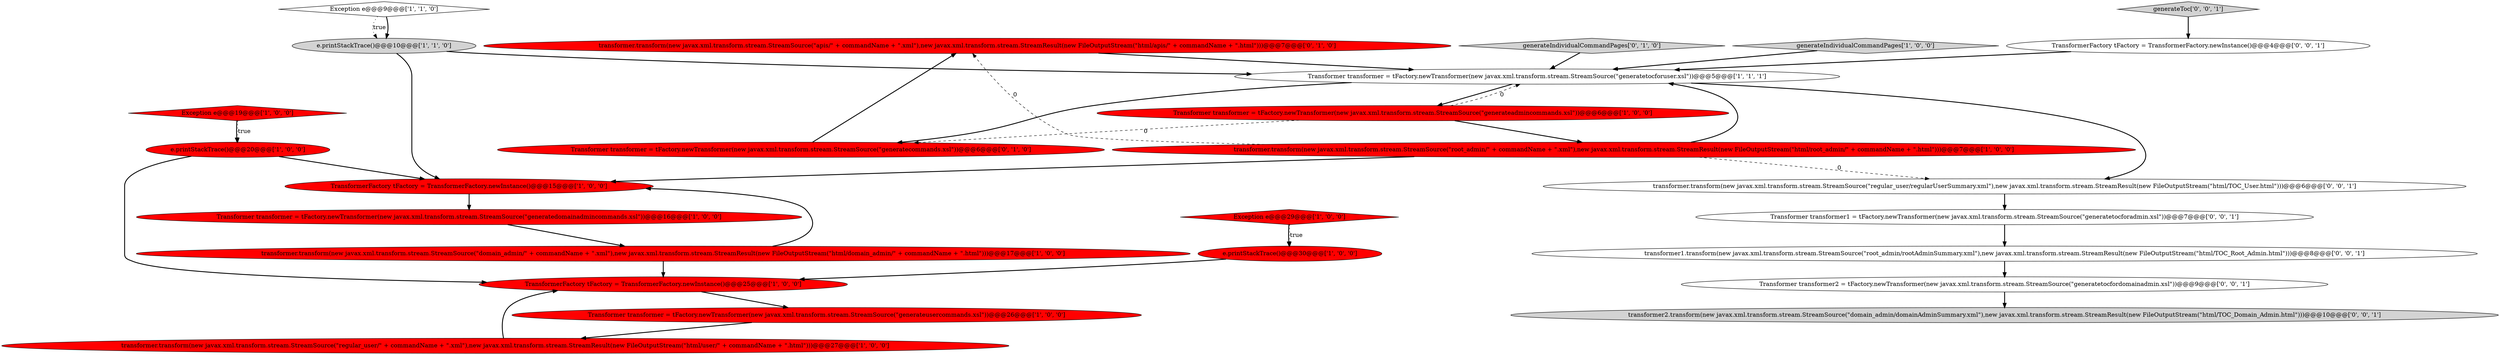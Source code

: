 digraph {
16 [style = filled, label = "transformer.transform(new javax.xml.transform.stream.StreamSource(\"apis/\" + commandName + \".xml\"),new javax.xml.transform.stream.StreamResult(new FileOutputStream(\"html/apis/\" + commandName + \".html\")))@@@7@@@['0', '1', '0']", fillcolor = red, shape = ellipse image = "AAA1AAABBB2BBB"];
21 [style = filled, label = "transformer.transform(new javax.xml.transform.stream.StreamSource(\"regular_user/regularUserSummary.xml\"),new javax.xml.transform.stream.StreamResult(new FileOutputStream(\"html/TOC_User.html\")))@@@6@@@['0', '0', '1']", fillcolor = white, shape = ellipse image = "AAA0AAABBB3BBB"];
20 [style = filled, label = "Transformer transformer2 = tFactory.newTransformer(new javax.xml.transform.stream.StreamSource(\"generatetocfordomainadmin.xsl\"))@@@9@@@['0', '0', '1']", fillcolor = white, shape = ellipse image = "AAA0AAABBB3BBB"];
17 [style = filled, label = "Transformer transformer = tFactory.newTransformer(new javax.xml.transform.stream.StreamSource(\"generatecommands.xsl\"))@@@6@@@['0', '1', '0']", fillcolor = red, shape = ellipse image = "AAA1AAABBB2BBB"];
22 [style = filled, label = "Transformer transformer1 = tFactory.newTransformer(new javax.xml.transform.stream.StreamSource(\"generatetocforadmin.xsl\"))@@@7@@@['0', '0', '1']", fillcolor = white, shape = ellipse image = "AAA0AAABBB3BBB"];
0 [style = filled, label = "Transformer transformer = tFactory.newTransformer(new javax.xml.transform.stream.StreamSource(\"generateadmincommands.xsl\"))@@@6@@@['1', '0', '0']", fillcolor = red, shape = ellipse image = "AAA1AAABBB1BBB"];
5 [style = filled, label = "Transformer transformer = tFactory.newTransformer(new javax.xml.transform.stream.StreamSource(\"generateusercommands.xsl\"))@@@26@@@['1', '0', '0']", fillcolor = red, shape = ellipse image = "AAA1AAABBB1BBB"];
4 [style = filled, label = "Transformer transformer = tFactory.newTransformer(new javax.xml.transform.stream.StreamSource(\"generatedomainadmincommands.xsl\"))@@@16@@@['1', '0', '0']", fillcolor = red, shape = ellipse image = "AAA1AAABBB1BBB"];
1 [style = filled, label = "Exception e@@@9@@@['1', '1', '0']", fillcolor = white, shape = diamond image = "AAA0AAABBB1BBB"];
6 [style = filled, label = "transformer.transform(new javax.xml.transform.stream.StreamSource(\"domain_admin/\" + commandName + \".xml\"),new javax.xml.transform.stream.StreamResult(new FileOutputStream(\"html/domain_admin/\" + commandName + \".html\")))@@@17@@@['1', '0', '0']", fillcolor = red, shape = ellipse image = "AAA1AAABBB1BBB"];
12 [style = filled, label = "Exception e@@@29@@@['1', '0', '0']", fillcolor = red, shape = diamond image = "AAA1AAABBB1BBB"];
15 [style = filled, label = "Exception e@@@19@@@['1', '0', '0']", fillcolor = red, shape = diamond image = "AAA1AAABBB1BBB"];
25 [style = filled, label = "generateToc['0', '0', '1']", fillcolor = lightgray, shape = diamond image = "AAA0AAABBB3BBB"];
9 [style = filled, label = "Transformer transformer = tFactory.newTransformer(new javax.xml.transform.stream.StreamSource(\"generatetocforuser.xsl\"))@@@5@@@['1', '1', '1']", fillcolor = white, shape = ellipse image = "AAA0AAABBB1BBB"];
19 [style = filled, label = "transformer1.transform(new javax.xml.transform.stream.StreamSource(\"root_admin/rootAdminSummary.xml\"),new javax.xml.transform.stream.StreamResult(new FileOutputStream(\"html/TOC_Root_Admin.html\")))@@@8@@@['0', '0', '1']", fillcolor = white, shape = ellipse image = "AAA0AAABBB3BBB"];
18 [style = filled, label = "generateIndividualCommandPages['0', '1', '0']", fillcolor = lightgray, shape = diamond image = "AAA0AAABBB2BBB"];
3 [style = filled, label = "e.printStackTrace()@@@10@@@['1', '1', '0']", fillcolor = lightgray, shape = ellipse image = "AAA0AAABBB1BBB"];
2 [style = filled, label = "transformer.transform(new javax.xml.transform.stream.StreamSource(\"root_admin/\" + commandName + \".xml\"),new javax.xml.transform.stream.StreamResult(new FileOutputStream(\"html/root_admin/\" + commandName + \".html\")))@@@7@@@['1', '0', '0']", fillcolor = red, shape = ellipse image = "AAA1AAABBB1BBB"];
7 [style = filled, label = "generateIndividualCommandPages['1', '0', '0']", fillcolor = lightgray, shape = diamond image = "AAA0AAABBB1BBB"];
23 [style = filled, label = "transformer2.transform(new javax.xml.transform.stream.StreamSource(\"domain_admin/domainAdminSummary.xml\"),new javax.xml.transform.stream.StreamResult(new FileOutputStream(\"html/TOC_Domain_Admin.html\")))@@@10@@@['0', '0', '1']", fillcolor = lightgray, shape = ellipse image = "AAA0AAABBB3BBB"];
11 [style = filled, label = "transformer.transform(new javax.xml.transform.stream.StreamSource(\"regular_user/\" + commandName + \".xml\"),new javax.xml.transform.stream.StreamResult(new FileOutputStream(\"html/user/\" + commandName + \".html\")))@@@27@@@['1', '0', '0']", fillcolor = red, shape = ellipse image = "AAA1AAABBB1BBB"];
8 [style = filled, label = "TransformerFactory tFactory = TransformerFactory.newInstance()@@@15@@@['1', '0', '0']", fillcolor = red, shape = ellipse image = "AAA1AAABBB1BBB"];
13 [style = filled, label = "TransformerFactory tFactory = TransformerFactory.newInstance()@@@25@@@['1', '0', '0']", fillcolor = red, shape = ellipse image = "AAA1AAABBB1BBB"];
24 [style = filled, label = "TransformerFactory tFactory = TransformerFactory.newInstance()@@@4@@@['0', '0', '1']", fillcolor = white, shape = ellipse image = "AAA0AAABBB3BBB"];
10 [style = filled, label = "e.printStackTrace()@@@20@@@['1', '0', '0']", fillcolor = red, shape = ellipse image = "AAA1AAABBB1BBB"];
14 [style = filled, label = "e.printStackTrace()@@@30@@@['1', '0', '0']", fillcolor = red, shape = ellipse image = "AAA1AAABBB1BBB"];
15->10 [style = bold, label=""];
9->0 [style = bold, label=""];
22->19 [style = bold, label=""];
4->6 [style = bold, label=""];
24->9 [style = bold, label=""];
19->20 [style = bold, label=""];
0->2 [style = bold, label=""];
1->3 [style = bold, label=""];
9->17 [style = bold, label=""];
15->10 [style = dotted, label="true"];
2->9 [style = bold, label=""];
0->17 [style = dashed, label="0"];
1->3 [style = dotted, label="true"];
3->9 [style = bold, label=""];
7->9 [style = bold, label=""];
25->24 [style = bold, label=""];
12->14 [style = dotted, label="true"];
20->23 [style = bold, label=""];
10->8 [style = bold, label=""];
10->13 [style = bold, label=""];
2->21 [style = dashed, label="0"];
21->22 [style = bold, label=""];
3->8 [style = bold, label=""];
6->13 [style = bold, label=""];
2->16 [style = dashed, label="0"];
11->13 [style = bold, label=""];
6->8 [style = bold, label=""];
12->14 [style = bold, label=""];
18->9 [style = bold, label=""];
9->21 [style = bold, label=""];
13->5 [style = bold, label=""];
5->11 [style = bold, label=""];
8->4 [style = bold, label=""];
14->13 [style = bold, label=""];
0->9 [style = dashed, label="0"];
16->9 [style = bold, label=""];
17->16 [style = bold, label=""];
2->8 [style = bold, label=""];
}
